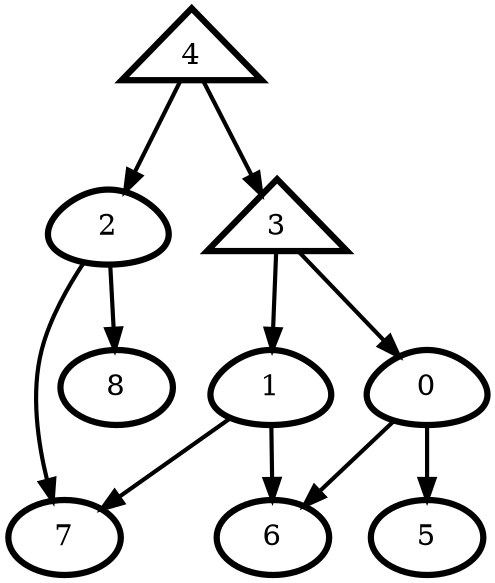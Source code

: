 digraph G {
    0 [penwidth=3,label="4",shape = "triangle"]
    1 [penwidth=3,label="5"]
    2 [penwidth=3,label="6"]
    3 [penwidth=3,label="7"]
    4 [penwidth=3,label="8"]
    5 [penwidth=3,label="0",shape = "egg"]
    6 [penwidth=3,label="1",shape = "egg"]
    7 [penwidth=3,label="2",shape = "egg"]
    8 [penwidth=3,label="3",shape = "triangle"]

    5 -> 1 [penwidth=2]
    5 -> 2 [penwidth=2]
    6 -> 2 [penwidth=2]
    6 -> 3 [penwidth=2]
    7 -> 3 [penwidth=2]
    7 -> 4 [penwidth=2]
    8 -> 5 [penwidth=2]
    8 -> 6 [penwidth=2]
    0 -> 7 [penwidth=2]
    0 -> 8 [penwidth=2]
}